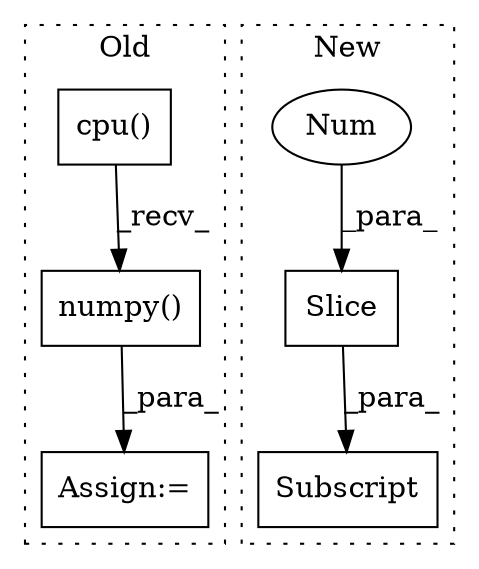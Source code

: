 digraph G {
subgraph cluster0 {
1 [label="numpy()" a="75" s="26552" l="20" shape="box"];
4 [label="cpu()" a="75" s="26552" l="12" shape="box"];
5 [label="Assign:=" a="68" s="26549" l="3" shape="box"];
label = "Old";
style="dotted";
}
subgraph cluster1 {
2 [label="Slice" a="80" s="37175" l="2" shape="box"];
3 [label="Num" a="76" s="37175" l="1" shape="ellipse"];
6 [label="Subscript" a="63" s="37167,0" l="11,0" shape="box"];
label = "New";
style="dotted";
}
1 -> 5 [label="_para_"];
2 -> 6 [label="_para_"];
3 -> 2 [label="_para_"];
4 -> 1 [label="_recv_"];
}